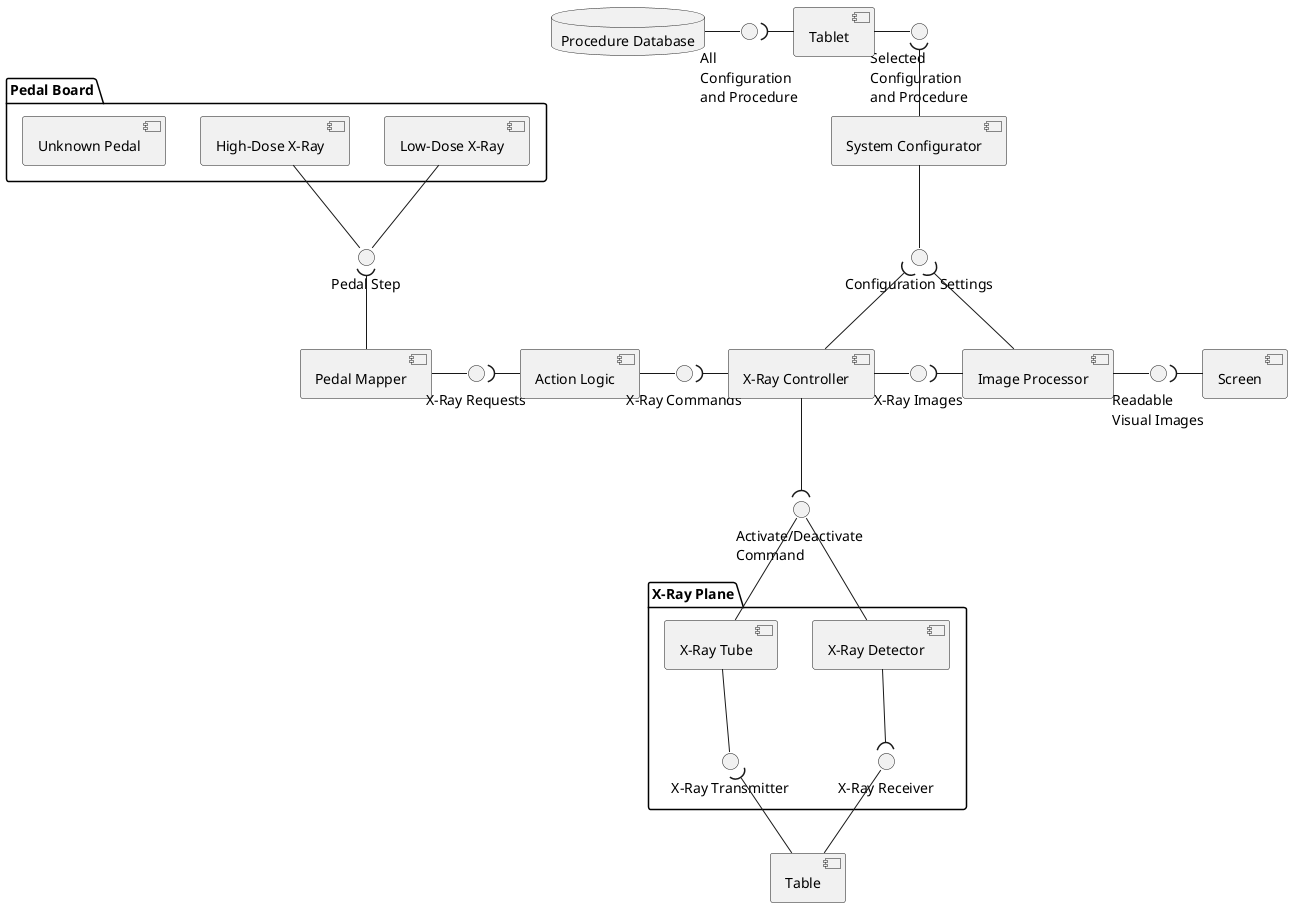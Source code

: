 @startuml component

' Create three components for Pedal
package "Pedal Board" {
component [Low-Dose X-Ray] as comp_pedal_low
component [High-Dose X-Ray] as comp_pedal_high
component [Unknown Pedal] as comp_pedal_unknown
}

interface "Pedal Step" as intf_pedal_step
component [Pedal Mapper] as comp_pedal_mapper
interface "X-Ray Requests" as intf_xray_req
component [Action Logic] as comp_act_log
interface "X-Ray Commands" as intf_xray_commands
component [X-Ray Controller] as comp_xray_control
interface "X-Ray Images" as intf_xray_img
component [Image Processor] as comp_image_proc
interface "Readable \nVisual Images" as intf_visual_images
component [Screen] as comp_screen
interface "Configuration Settings" as intf_config_set
component [System Configurator] as comp_sys_config
interface "Selected \nConfiguration \nand Procedure" as intf_sys_config_med_proc
component [Tablet] as comp_tablet
interface "All \nConfiguration \nand Procedure" as intf_sys_config_comp_set
database "Procedure Database" as data_proc_data

' Create two components for Pedal
package "X-Ray Plane" {
component [X-Ray Tube] as comp_xray_tube
component [X-Ray Detector] as comp_xray_detector
interface "X-Ray Transmitter" as intf_xray_transmit
interface "X-Ray Receiver" as intf_xray_receive
}
component [Table] as comp_table

interface "Activate/Deactivate \nCommand" as intf_act_deact_comm

' Part 1 - Design
    comp_pedal_low -- intf_pedal_step
    comp_pedal_high -- intf_pedal_step
    intf_pedal_step )-- comp_pedal_mapper

    comp_pedal_mapper -right- intf_xray_req
    intf_xray_req )-right- comp_act_log

    comp_act_log -right- intf_xray_commands
    intf_xray_commands )-right- comp_xray_control

    comp_xray_control -right- intf_xray_img
    intf_xray_img )-right- comp_image_proc

    comp_image_proc -right- intf_visual_images
    intf_visual_images )-right- comp_screen

' Part 2 - Design
    data_proc_data -right- intf_sys_config_comp_set
    intf_sys_config_comp_set )-right- comp_tablet

    comp_tablet -right- intf_sys_config_med_proc
    intf_sys_config_med_proc )-down- comp_sys_config

    comp_sys_config -down- intf_config_set
    intf_config_set )-down- comp_xray_control
    intf_config_set )-down- comp_image_proc

' Part 3 - Design
    comp_xray_tube -down- intf_xray_transmit
    intf_xray_transmit )-down- comp_table

    comp_table -up- intf_xray_receive
    intf_xray_receive )-up- comp_xray_detector

    comp_xray_tube -up- intf_act_deact_comm
    comp_xray_detector -up- intf_act_deact_comm
    intf_act_deact_comm )-up- comp_xray_control
@enduml
